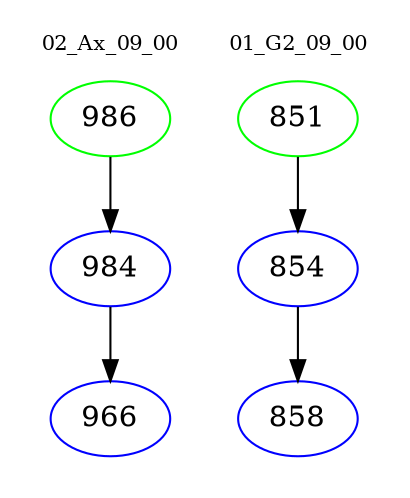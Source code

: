 digraph{
subgraph cluster_0 {
color = white
label = "02_Ax_09_00";
fontsize=10;
T0_986 [label="986", color="green"]
T0_986 -> T0_984 [color="black"]
T0_984 [label="984", color="blue"]
T0_984 -> T0_966 [color="black"]
T0_966 [label="966", color="blue"]
}
subgraph cluster_1 {
color = white
label = "01_G2_09_00";
fontsize=10;
T1_851 [label="851", color="green"]
T1_851 -> T1_854 [color="black"]
T1_854 [label="854", color="blue"]
T1_854 -> T1_858 [color="black"]
T1_858 [label="858", color="blue"]
}
}
